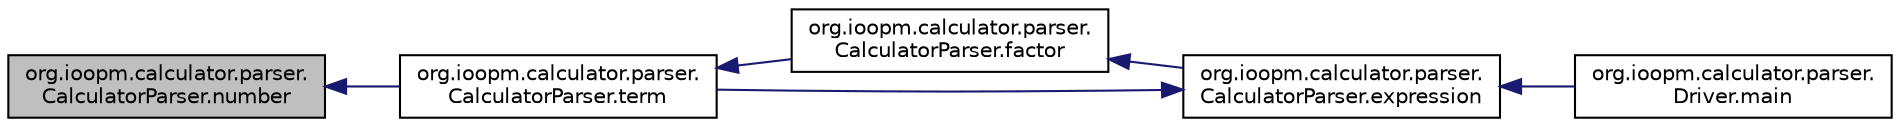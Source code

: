 digraph "org.ioopm.calculator.parser.CalculatorParser.number"
{
  edge [fontname="Helvetica",fontsize="10",labelfontname="Helvetica",labelfontsize="10"];
  node [fontname="Helvetica",fontsize="10",shape=record];
  rankdir="LR";
  Node19 [label="org.ioopm.calculator.parser.\lCalculatorParser.number",height=0.2,width=0.4,color="black", fillcolor="grey75", style="filled", fontcolor="black"];
  Node19 -> Node20 [dir="back",color="midnightblue",fontsize="10",style="solid",fontname="Helvetica"];
  Node20 [label="org.ioopm.calculator.parser.\lCalculatorParser.term",height=0.2,width=0.4,color="black", fillcolor="white", style="filled",URL="$classorg_1_1ioopm_1_1calculator_1_1parser_1_1_calculator_parser.html#a196ef16844257956f28b3b2d7552b99d"];
  Node20 -> Node21 [dir="back",color="midnightblue",fontsize="10",style="solid",fontname="Helvetica"];
  Node21 [label="org.ioopm.calculator.parser.\lCalculatorParser.factor",height=0.2,width=0.4,color="black", fillcolor="white", style="filled",URL="$classorg_1_1ioopm_1_1calculator_1_1parser_1_1_calculator_parser.html#a1e799fa5d705cbe4443674ae3c5a9435"];
  Node21 -> Node22 [dir="back",color="midnightblue",fontsize="10",style="solid",fontname="Helvetica"];
  Node22 [label="org.ioopm.calculator.parser.\lCalculatorParser.expression",height=0.2,width=0.4,color="black", fillcolor="white", style="filled",URL="$classorg_1_1ioopm_1_1calculator_1_1parser_1_1_calculator_parser.html#a3ed07ce8e7f05029424e728af002e043"];
  Node22 -> Node20 [dir="back",color="midnightblue",fontsize="10",style="solid",fontname="Helvetica"];
  Node22 -> Node23 [dir="back",color="midnightblue",fontsize="10",style="solid",fontname="Helvetica"];
  Node23 [label="org.ioopm.calculator.parser.\lDriver.main",height=0.2,width=0.4,color="black", fillcolor="white", style="filled",URL="$classorg_1_1ioopm_1_1calculator_1_1parser_1_1_driver.html#ade1f5ea46fe40524c79396967bf0f8b8"];
}
